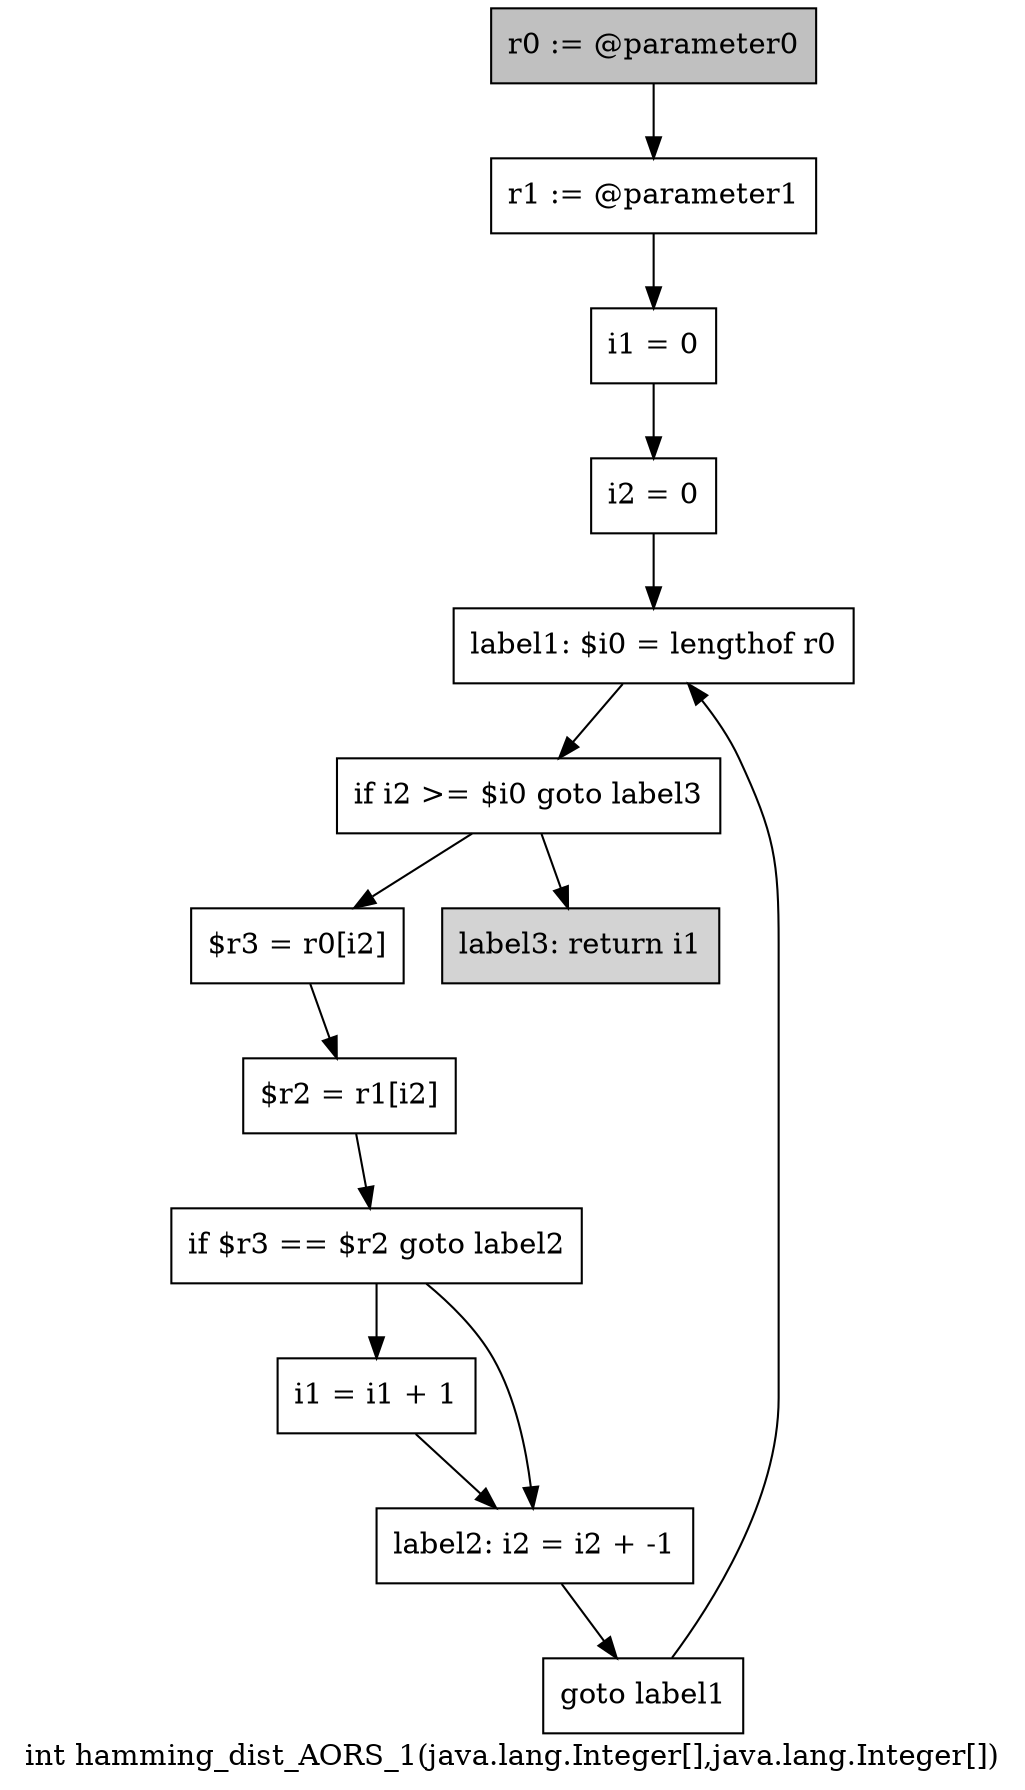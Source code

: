 digraph "int hamming_dist_AORS_1(java.lang.Integer[],java.lang.Integer[])" {
    label="int hamming_dist_AORS_1(java.lang.Integer[],java.lang.Integer[])";
    node [shape=box];
    "0" [style=filled,fillcolor=gray,label="r0 := @parameter0",];
    "1" [label="r1 := @parameter1",];
    "0"->"1";
    "2" [label="i1 = 0",];
    "1"->"2";
    "3" [label="i2 = 0",];
    "2"->"3";
    "4" [label="label1: $i0 = lengthof r0",];
    "3"->"4";
    "5" [label="if i2 >= $i0 goto label3",];
    "4"->"5";
    "6" [label="$r3 = r0[i2]",];
    "5"->"6";
    "12" [style=filled,fillcolor=lightgray,label="label3: return i1",];
    "5"->"12";
    "7" [label="$r2 = r1[i2]",];
    "6"->"7";
    "8" [label="if $r3 == $r2 goto label2",];
    "7"->"8";
    "9" [label="i1 = i1 + 1",];
    "8"->"9";
    "10" [label="label2: i2 = i2 + -1",];
    "8"->"10";
    "9"->"10";
    "11" [label="goto label1",];
    "10"->"11";
    "11"->"4";
}

